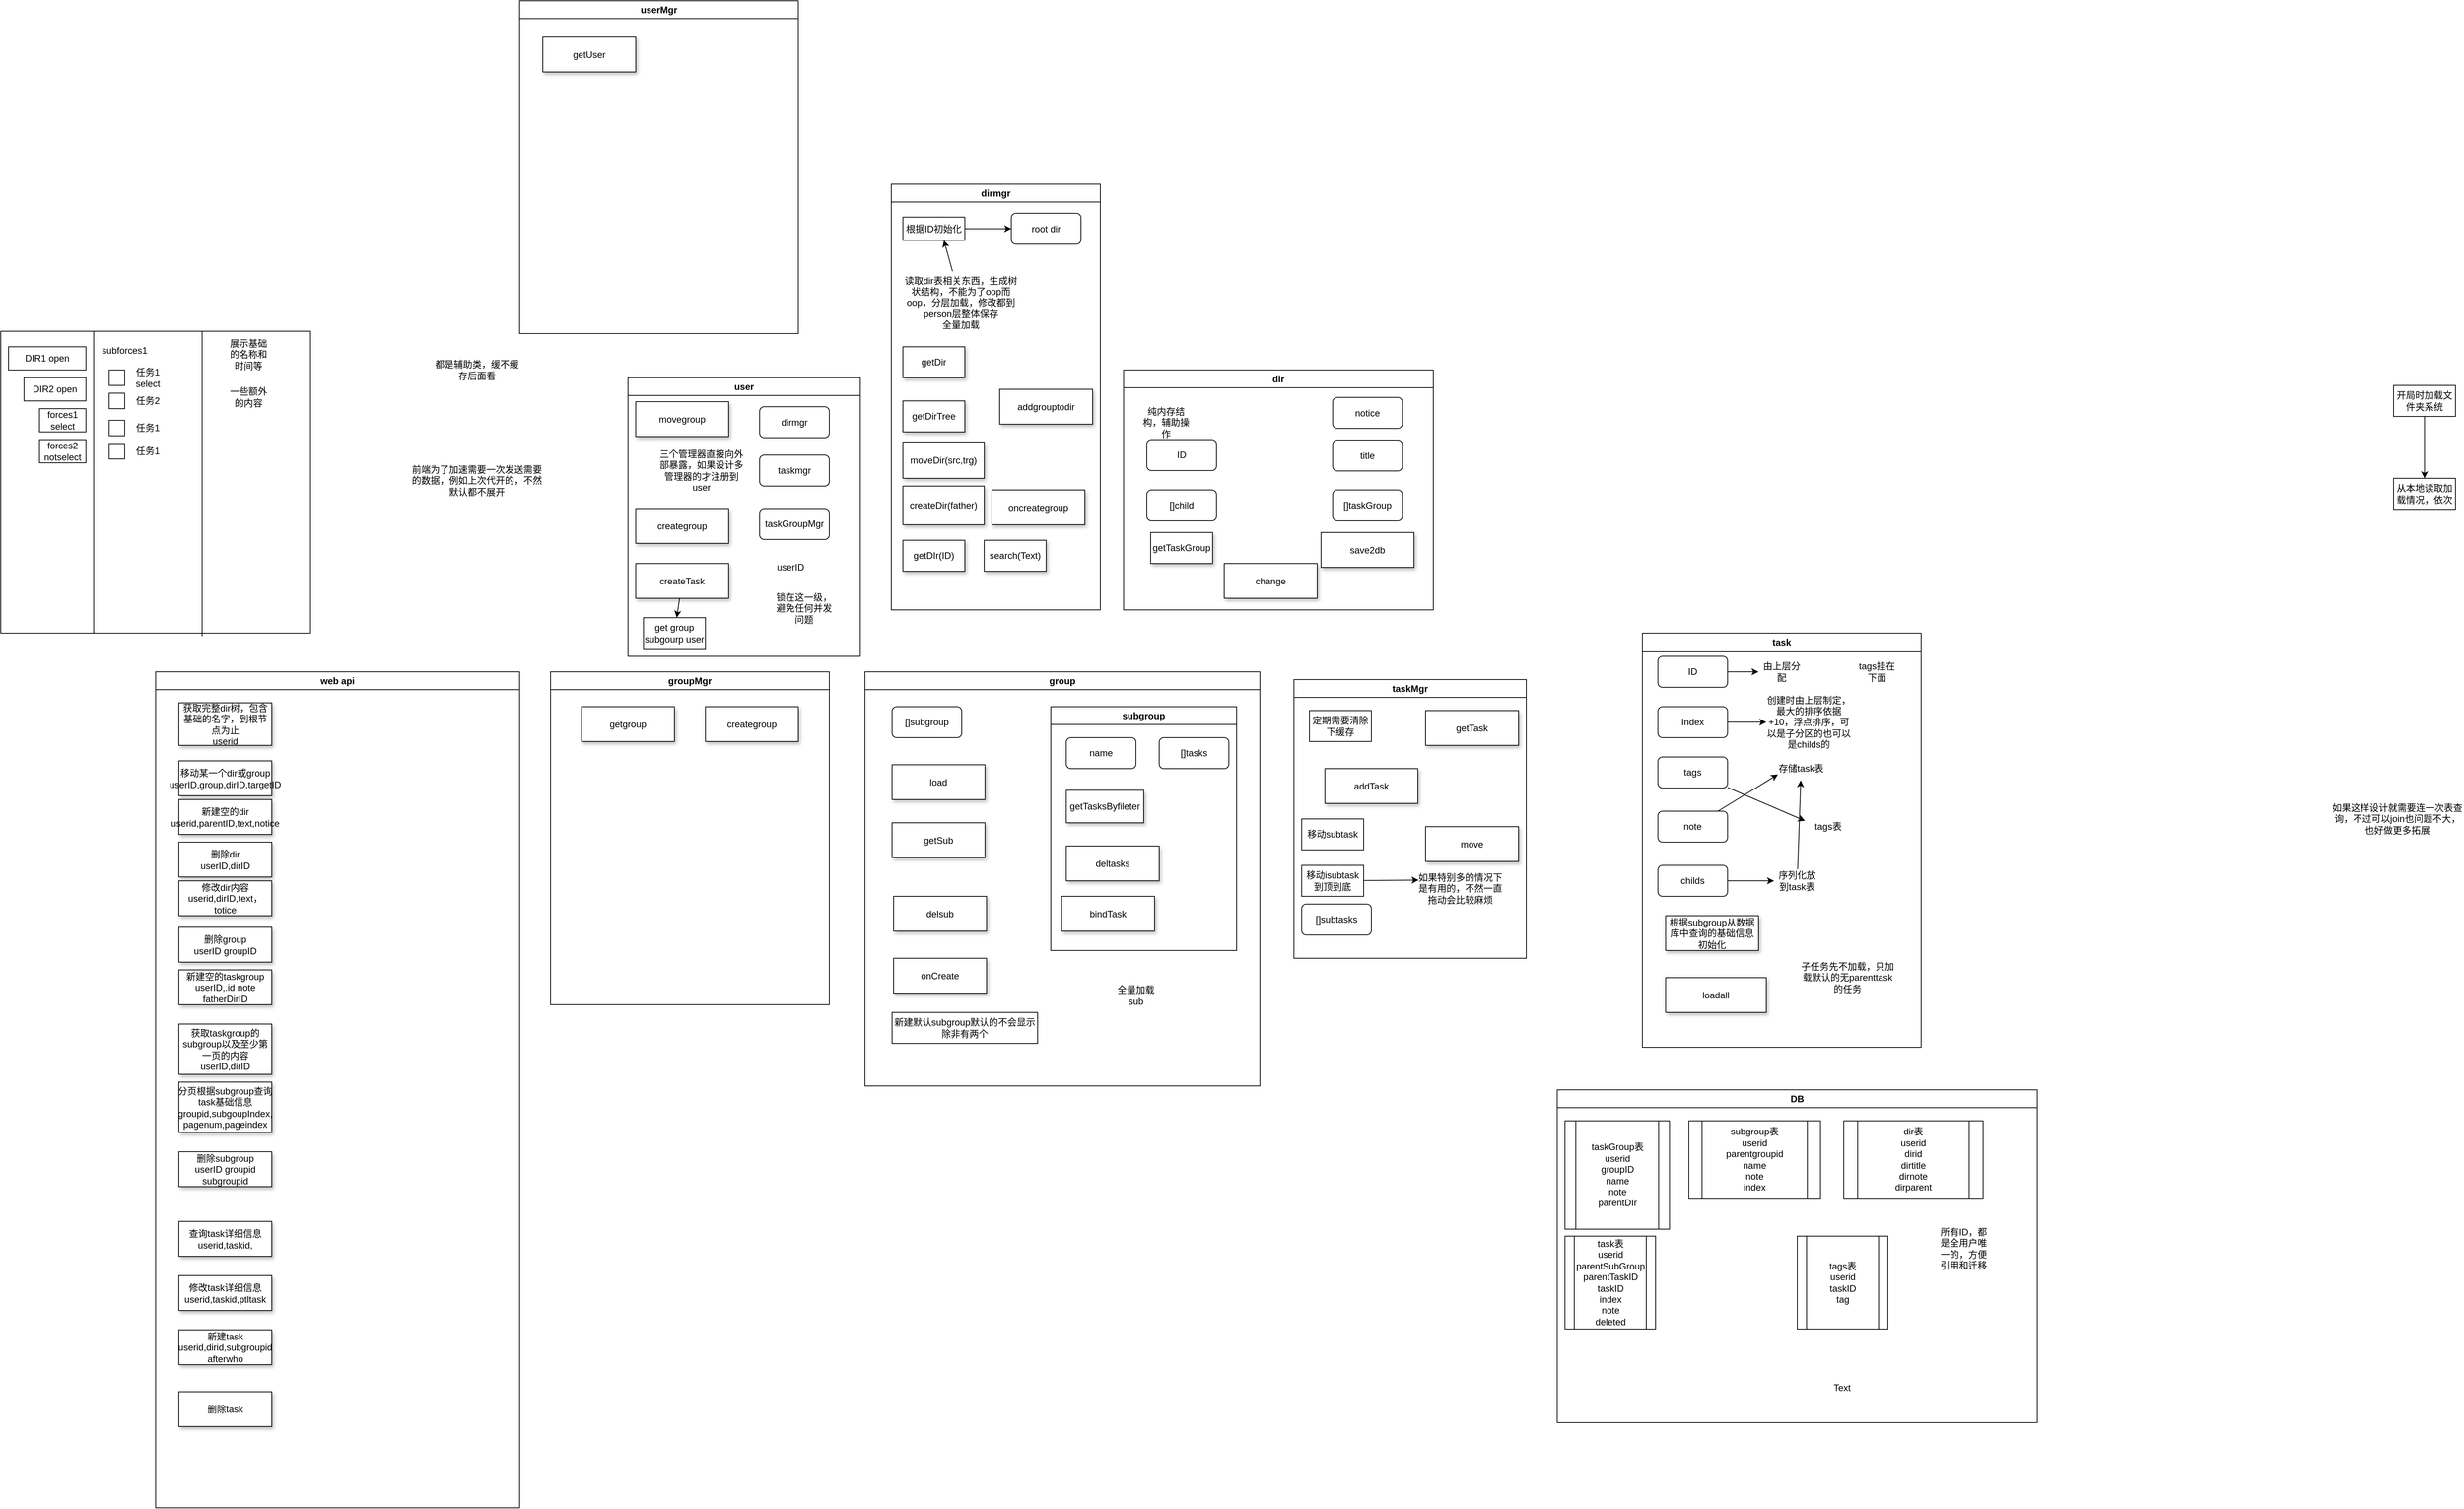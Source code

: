 <mxfile>
    <diagram id="U8_7rPyPP9F2TlcvUt8w" name="第 1 页">
        <mxGraphModel dx="4520" dy="1956" grid="1" gridSize="10" guides="1" tooltips="1" connect="1" arrows="1" fold="1" page="1" pageScale="1" pageWidth="827" pageHeight="1169" math="0" shadow="0">
            <root>
                <mxCell id="0"/>
                <mxCell id="1" parent="0"/>
                <mxCell id="12" value="" style="edgeStyle=none;html=1;" parent="1" source="10" target="11" edge="1">
                    <mxGeometry relative="1" as="geometry"/>
                </mxCell>
                <mxCell id="10" value="开局时加载文件夹系统" style="rounded=0;whiteSpace=wrap;html=1;" parent="1" vertex="1">
                    <mxGeometry x="-190.0" y="80" width="80" height="40" as="geometry"/>
                </mxCell>
                <mxCell id="11" value="从本地读取加载情况，依次" style="rounded=0;whiteSpace=wrap;html=1;" parent="1" vertex="1">
                    <mxGeometry x="-190.0" y="200" width="80" height="40" as="geometry"/>
                </mxCell>
                <mxCell id="13" value="" style="rounded=0;whiteSpace=wrap;html=1;" parent="1" vertex="1">
                    <mxGeometry x="-3280" y="10" width="400" height="390" as="geometry"/>
                </mxCell>
                <mxCell id="14" value="" style="endArrow=none;html=1;" parent="1" edge="1">
                    <mxGeometry width="50" height="50" relative="1" as="geometry">
                        <mxPoint x="-3160" y="400" as="sourcePoint"/>
                        <mxPoint x="-3160" y="10" as="targetPoint"/>
                    </mxGeometry>
                </mxCell>
                <mxCell id="15" value="DIR1 open" style="rounded=0;whiteSpace=wrap;html=1;" parent="1" vertex="1">
                    <mxGeometry x="-3270" y="30" width="100" height="30" as="geometry"/>
                </mxCell>
                <mxCell id="16" value="DIR2 open" style="rounded=0;whiteSpace=wrap;html=1;" parent="1" vertex="1">
                    <mxGeometry x="-3250" y="70" width="80" height="30" as="geometry"/>
                </mxCell>
                <mxCell id="17" value="forces1 select" style="rounded=0;whiteSpace=wrap;html=1;" parent="1" vertex="1">
                    <mxGeometry x="-3230" y="110" width="60" height="30" as="geometry"/>
                </mxCell>
                <mxCell id="18" value="forces2 notselect" style="rounded=0;whiteSpace=wrap;html=1;" parent="1" vertex="1">
                    <mxGeometry x="-3230" y="150" width="60" height="30" as="geometry"/>
                </mxCell>
                <mxCell id="19" value="subforces1" style="text;html=1;strokeColor=none;fillColor=none;align=center;verticalAlign=middle;whiteSpace=wrap;rounded=0;" parent="1" vertex="1">
                    <mxGeometry x="-3150" y="20" width="60" height="30" as="geometry"/>
                </mxCell>
                <mxCell id="22" value="" style="rounded=0;whiteSpace=wrap;html=1;" parent="1" vertex="1">
                    <mxGeometry x="-3140" y="60" width="20" height="20" as="geometry"/>
                </mxCell>
                <mxCell id="23" value="任务1 select" style="text;html=1;strokeColor=none;fillColor=none;align=center;verticalAlign=middle;whiteSpace=wrap;rounded=0;" parent="1" vertex="1">
                    <mxGeometry x="-3120" y="55" width="60" height="30" as="geometry"/>
                </mxCell>
                <mxCell id="32" value="" style="rounded=0;whiteSpace=wrap;html=1;" parent="1" vertex="1">
                    <mxGeometry x="-3140" y="90" width="20" height="20" as="geometry"/>
                </mxCell>
                <mxCell id="33" value="任务2" style="text;html=1;strokeColor=none;fillColor=none;align=center;verticalAlign=middle;whiteSpace=wrap;rounded=0;" parent="1" vertex="1">
                    <mxGeometry x="-3120" y="85" width="60" height="30" as="geometry"/>
                </mxCell>
                <mxCell id="34" value="" style="rounded=0;whiteSpace=wrap;html=1;" parent="1" vertex="1">
                    <mxGeometry x="-3140" y="125" width="20" height="20" as="geometry"/>
                </mxCell>
                <mxCell id="35" value="任务1" style="text;html=1;strokeColor=none;fillColor=none;align=center;verticalAlign=middle;whiteSpace=wrap;rounded=0;" parent="1" vertex="1">
                    <mxGeometry x="-3120" y="120" width="60" height="30" as="geometry"/>
                </mxCell>
                <mxCell id="36" value="" style="rounded=0;whiteSpace=wrap;html=1;" parent="1" vertex="1">
                    <mxGeometry x="-3140" y="155" width="20" height="20" as="geometry"/>
                </mxCell>
                <mxCell id="37" value="任务1" style="text;html=1;strokeColor=none;fillColor=none;align=center;verticalAlign=middle;whiteSpace=wrap;rounded=0;" parent="1" vertex="1">
                    <mxGeometry x="-3120" y="150" width="60" height="30" as="geometry"/>
                </mxCell>
                <mxCell id="38" value="" style="endArrow=none;html=1;exitX=0.65;exitY=1.01;exitDx=0;exitDy=0;exitPerimeter=0;" parent="1" source="13" edge="1">
                    <mxGeometry width="50" height="50" relative="1" as="geometry">
                        <mxPoint x="-3070" y="60" as="sourcePoint"/>
                        <mxPoint x="-3020" y="10" as="targetPoint"/>
                    </mxGeometry>
                </mxCell>
                <mxCell id="39" value="展示基础的名称和时间等" style="text;html=1;strokeColor=none;fillColor=none;align=center;verticalAlign=middle;whiteSpace=wrap;rounded=0;" parent="1" vertex="1">
                    <mxGeometry x="-2990" y="25" width="60" height="30" as="geometry"/>
                </mxCell>
                <mxCell id="40" value="一些额外的内容" style="text;html=1;strokeColor=none;fillColor=none;align=center;verticalAlign=middle;whiteSpace=wrap;rounded=0;" parent="1" vertex="1">
                    <mxGeometry x="-2990" y="80" width="60" height="30" as="geometry"/>
                </mxCell>
                <mxCell id="42" value="task" style="swimlane;whiteSpace=wrap;html=1;" parent="1" vertex="1">
                    <mxGeometry x="-1160" y="400" width="360" height="535" as="geometry"/>
                </mxCell>
                <mxCell id="54" value="" style="edgeStyle=none;html=1;" parent="42" source="43" target="53" edge="1">
                    <mxGeometry relative="1" as="geometry"/>
                </mxCell>
                <mxCell id="43" value="ID" style="rounded=1;whiteSpace=wrap;html=1;" parent="42" vertex="1">
                    <mxGeometry x="20" y="30" width="90" height="40" as="geometry"/>
                </mxCell>
                <mxCell id="59" value="" style="edgeStyle=none;html=1;" parent="42" source="44" target="58" edge="1">
                    <mxGeometry relative="1" as="geometry"/>
                </mxCell>
                <mxCell id="44" value="Index" style="rounded=1;whiteSpace=wrap;html=1;" parent="42" vertex="1">
                    <mxGeometry x="20" y="95" width="90" height="40" as="geometry"/>
                </mxCell>
                <mxCell id="63" style="edgeStyle=none;html=1;entryX=0;entryY=0.25;entryDx=0;entryDy=0;" parent="42" source="45" target="62" edge="1">
                    <mxGeometry relative="1" as="geometry"/>
                </mxCell>
                <mxCell id="45" value="tags" style="rounded=1;whiteSpace=wrap;html=1;" parent="42" vertex="1">
                    <mxGeometry x="20" y="160" width="90" height="40" as="geometry"/>
                </mxCell>
                <mxCell id="57" style="edgeStyle=none;html=1;entryX=0;entryY=0.75;entryDx=0;entryDy=0;" parent="42" source="46" target="55" edge="1">
                    <mxGeometry relative="1" as="geometry"/>
                </mxCell>
                <mxCell id="46" value="note" style="rounded=1;whiteSpace=wrap;html=1;" parent="42" vertex="1">
                    <mxGeometry x="20" y="230" width="90" height="40" as="geometry"/>
                </mxCell>
                <mxCell id="64" style="edgeStyle=none;html=1;entryX=0;entryY=0.5;entryDx=0;entryDy=0;" parent="42" source="47" target="65" edge="1">
                    <mxGeometry relative="1" as="geometry"/>
                </mxCell>
                <mxCell id="47" value="childs" style="rounded=1;whiteSpace=wrap;html=1;" parent="42" vertex="1">
                    <mxGeometry x="20" y="300" width="90" height="40" as="geometry"/>
                </mxCell>
                <mxCell id="53" value="由上层分配" style="text;html=1;strokeColor=none;fillColor=none;align=center;verticalAlign=middle;whiteSpace=wrap;rounded=0;" parent="42" vertex="1">
                    <mxGeometry x="150" y="35" width="60" height="30" as="geometry"/>
                </mxCell>
                <mxCell id="55" value="存储task表" style="text;html=1;strokeColor=none;fillColor=none;align=center;verticalAlign=middle;whiteSpace=wrap;rounded=0;" parent="42" vertex="1">
                    <mxGeometry x="175" y="160" width="60" height="30" as="geometry"/>
                </mxCell>
                <mxCell id="58" value="创建时由上层制定，最大的排序依据+10，浮点排序，可以是子分区的也可以是childs的" style="text;html=1;strokeColor=none;fillColor=none;align=center;verticalAlign=middle;whiteSpace=wrap;rounded=0;" parent="42" vertex="1">
                    <mxGeometry x="160" y="100" width="110" height="30" as="geometry"/>
                </mxCell>
                <mxCell id="62" value="tags表" style="text;html=1;strokeColor=none;fillColor=none;align=center;verticalAlign=middle;whiteSpace=wrap;rounded=0;" parent="42" vertex="1">
                    <mxGeometry x="210" y="235" width="60" height="30" as="geometry"/>
                </mxCell>
                <mxCell id="66" style="edgeStyle=none;html=1;" parent="42" source="65" target="55" edge="1">
                    <mxGeometry relative="1" as="geometry"/>
                </mxCell>
                <mxCell id="65" value="序列化放到task表" style="text;html=1;strokeColor=none;fillColor=none;align=center;verticalAlign=middle;whiteSpace=wrap;rounded=0;" parent="42" vertex="1">
                    <mxGeometry x="170" y="305" width="60" height="30" as="geometry"/>
                </mxCell>
                <mxCell id="105" value="loadall" style="rounded=0;whiteSpace=wrap;html=1;shadow=1;glass=0;" parent="42" vertex="1">
                    <mxGeometry x="30" y="445" width="130" height="45" as="geometry"/>
                </mxCell>
                <mxCell id="130" value="根据subgroup从数据库中查询的基础信息初始化" style="rounded=0;whiteSpace=wrap;html=1;shadow=1;glass=0;" parent="42" vertex="1">
                    <mxGeometry x="30" y="365" width="120" height="45" as="geometry"/>
                </mxCell>
                <mxCell id="151" value="子任务先不加载，只加载默认的无parenttask的任务" style="text;html=1;strokeColor=none;fillColor=none;align=center;verticalAlign=middle;whiteSpace=wrap;rounded=0;" parent="42" vertex="1">
                    <mxGeometry x="200" y="420" width="130" height="50" as="geometry"/>
                </mxCell>
                <mxCell id="198" value="tags挂在下面" style="text;html=1;strokeColor=none;fillColor=none;align=center;verticalAlign=middle;whiteSpace=wrap;rounded=0;" vertex="1" parent="42">
                    <mxGeometry x="273" y="35" width="60" height="30" as="geometry"/>
                </mxCell>
                <mxCell id="68" value="user" style="swimlane;whiteSpace=wrap;html=1;" parent="1" vertex="1">
                    <mxGeometry x="-2470" y="70" width="300" height="360" as="geometry"/>
                </mxCell>
                <mxCell id="90" value="dirmgr" style="rounded=1;whiteSpace=wrap;html=1;" parent="68" vertex="1">
                    <mxGeometry x="170" y="37.5" width="90" height="40" as="geometry"/>
                </mxCell>
                <mxCell id="135" value="taskmgr" style="rounded=1;whiteSpace=wrap;html=1;" parent="68" vertex="1">
                    <mxGeometry x="170" y="100" width="90" height="40" as="geometry"/>
                </mxCell>
                <mxCell id="137" value="taskGroupMgr" style="rounded=1;whiteSpace=wrap;html=1;" parent="68" vertex="1">
                    <mxGeometry x="170" y="169" width="90" height="40" as="geometry"/>
                </mxCell>
                <mxCell id="175" value="movegroup" style="rounded=0;whiteSpace=wrap;html=1;shadow=1;glass=0;" parent="68" vertex="1">
                    <mxGeometry x="10" y="31" width="120" height="45" as="geometry"/>
                </mxCell>
                <mxCell id="176" value="三个管理器直接向外部暴露，如果设计多管理器的才注册到user" style="text;html=1;strokeColor=none;fillColor=none;align=center;verticalAlign=middle;whiteSpace=wrap;rounded=0;" parent="68" vertex="1">
                    <mxGeometry x="40" y="105" width="110" height="30" as="geometry"/>
                </mxCell>
                <mxCell id="177" value="userID" style="text;html=1;strokeColor=none;fillColor=none;align=center;verticalAlign=middle;whiteSpace=wrap;rounded=0;" parent="68" vertex="1">
                    <mxGeometry x="180" y="230" width="60" height="30" as="geometry"/>
                </mxCell>
                <mxCell id="183" value="creategroup" style="rounded=0;whiteSpace=wrap;html=1;shadow=1;glass=0;" parent="68" vertex="1">
                    <mxGeometry x="10" y="169" width="120" height="45" as="geometry"/>
                </mxCell>
                <mxCell id="195" value="" style="edgeStyle=none;html=1;" parent="68" source="193" target="194" edge="1">
                    <mxGeometry relative="1" as="geometry"/>
                </mxCell>
                <mxCell id="193" value="createTask" style="rounded=0;whiteSpace=wrap;html=1;shadow=1;glass=0;" parent="68" vertex="1">
                    <mxGeometry x="10" y="240" width="120" height="45" as="geometry"/>
                </mxCell>
                <mxCell id="194" value="get group subgourp user" style="rounded=0;whiteSpace=wrap;html=1;" parent="68" vertex="1">
                    <mxGeometry x="20" y="310" width="80" height="40" as="geometry"/>
                </mxCell>
                <mxCell id="199" value="锁在这一级，避免任何并发问题" style="text;html=1;strokeColor=none;fillColor=none;align=center;verticalAlign=middle;whiteSpace=wrap;rounded=0;" vertex="1" parent="68">
                    <mxGeometry x="185" y="270" width="85" height="55" as="geometry"/>
                </mxCell>
                <mxCell id="77" value="dir" style="swimlane;whiteSpace=wrap;html=1;" parent="1" vertex="1">
                    <mxGeometry x="-1830" y="60" width="400" height="310" as="geometry"/>
                </mxCell>
                <mxCell id="84" value="纯内存结构，辅助操作" style="text;html=1;strokeColor=none;fillColor=none;align=center;verticalAlign=middle;whiteSpace=wrap;rounded=0;" parent="77" vertex="1">
                    <mxGeometry x="20" y="45" width="70" height="45" as="geometry"/>
                </mxCell>
                <mxCell id="87" value="[]taskGroup" style="rounded=1;whiteSpace=wrap;html=1;" parent="77" vertex="1">
                    <mxGeometry x="270" y="155" width="90" height="40" as="geometry"/>
                </mxCell>
                <mxCell id="88" value="[]child" style="rounded=1;whiteSpace=wrap;html=1;" parent="77" vertex="1">
                    <mxGeometry x="30" y="155" width="90" height="40" as="geometry"/>
                </mxCell>
                <mxCell id="97" value="ID" style="rounded=1;whiteSpace=wrap;html=1;" parent="77" vertex="1">
                    <mxGeometry x="30" y="90" width="90" height="40" as="geometry"/>
                </mxCell>
                <mxCell id="98" value="title" style="rounded=1;whiteSpace=wrap;html=1;" parent="77" vertex="1">
                    <mxGeometry x="270" y="90.5" width="90" height="40" as="geometry"/>
                </mxCell>
                <mxCell id="99" value="notice" style="rounded=1;whiteSpace=wrap;html=1;" parent="77" vertex="1">
                    <mxGeometry x="270" y="35.5" width="90" height="40" as="geometry"/>
                </mxCell>
                <mxCell id="101" value="getTaskGroup" style="rounded=0;whiteSpace=wrap;html=1;shadow=1;glass=0;" parent="77" vertex="1">
                    <mxGeometry x="35" y="210" width="80" height="40" as="geometry"/>
                </mxCell>
                <mxCell id="170" value="save2db" style="rounded=0;whiteSpace=wrap;html=1;shadow=1;glass=0;" parent="77" vertex="1">
                    <mxGeometry x="255" y="210" width="120" height="45" as="geometry"/>
                </mxCell>
                <mxCell id="171" value="change" style="rounded=0;whiteSpace=wrap;html=1;shadow=1;glass=0;" parent="77" vertex="1">
                    <mxGeometry x="130" y="250" width="120" height="45" as="geometry"/>
                </mxCell>
                <mxCell id="89" value="dirmgr" style="swimlane;whiteSpace=wrap;html=1;" parent="1" vertex="1">
                    <mxGeometry x="-2130" y="-180" width="270" height="550" as="geometry"/>
                </mxCell>
                <mxCell id="78" value="根据ID初始化" style="rounded=0;whiteSpace=wrap;html=1;" parent="89" vertex="1">
                    <mxGeometry x="15" y="42.5" width="80" height="30" as="geometry"/>
                </mxCell>
                <mxCell id="79" value="root dir" style="rounded=1;whiteSpace=wrap;html=1;" parent="89" vertex="1">
                    <mxGeometry x="155" y="37.5" width="90" height="40" as="geometry"/>
                </mxCell>
                <mxCell id="85" value="读取dir表相关东西，生成树状结构，不能为了oop而oop，分层加载，修改都到person层整体保存&lt;br&gt;全量加载&lt;br&gt;" style="text;html=1;strokeColor=none;fillColor=none;align=center;verticalAlign=middle;whiteSpace=wrap;rounded=0;" parent="89" vertex="1">
                    <mxGeometry x="15" y="112.5" width="150" height="80" as="geometry"/>
                </mxCell>
                <mxCell id="86" style="edgeStyle=none;html=1;entryX=0.663;entryY=1;entryDx=0;entryDy=0;entryPerimeter=0;" parent="89" source="85" target="78" edge="1">
                    <mxGeometry relative="1" as="geometry"/>
                </mxCell>
                <mxCell id="81" style="edgeStyle=none;html=1;entryX=0;entryY=0.5;entryDx=0;entryDy=0;" parent="89" source="78" target="79" edge="1">
                    <mxGeometry relative="1" as="geometry"/>
                </mxCell>
                <mxCell id="92" value="getDir" style="rounded=0;whiteSpace=wrap;html=1;shadow=1;glass=0;" parent="89" vertex="1">
                    <mxGeometry x="15" y="210" width="80" height="40" as="geometry"/>
                </mxCell>
                <mxCell id="93" value="getDirTree" style="rounded=0;whiteSpace=wrap;html=1;shadow=1;glass=0;" parent="89" vertex="1">
                    <mxGeometry x="15" y="280" width="80" height="40" as="geometry"/>
                </mxCell>
                <mxCell id="94" value="moveDir(src,trg)" style="rounded=0;whiteSpace=wrap;html=1;shadow=1;glass=0;" parent="89" vertex="1">
                    <mxGeometry x="15" y="333" width="105" height="47" as="geometry"/>
                </mxCell>
                <mxCell id="95" value="createDir(father)" style="rounded=0;whiteSpace=wrap;html=1;shadow=1;glass=0;" parent="89" vertex="1">
                    <mxGeometry x="15" y="390" width="105" height="50" as="geometry"/>
                </mxCell>
                <mxCell id="96" value="getDIr(ID)" style="rounded=0;whiteSpace=wrap;html=1;shadow=1;glass=0;" parent="89" vertex="1">
                    <mxGeometry x="15" y="460" width="80" height="40" as="geometry"/>
                </mxCell>
                <mxCell id="100" value="search(Text)" style="rounded=0;whiteSpace=wrap;html=1;shadow=1;glass=0;" parent="89" vertex="1">
                    <mxGeometry x="120" y="460" width="80" height="40" as="geometry"/>
                </mxCell>
                <mxCell id="182" value="oncreategroup" style="rounded=0;whiteSpace=wrap;html=1;shadow=1;glass=0;" parent="89" vertex="1">
                    <mxGeometry x="130" y="395" width="120" height="45" as="geometry"/>
                </mxCell>
                <mxCell id="184" value="addgrouptodir" style="rounded=0;whiteSpace=wrap;html=1;shadow=1;glass=0;" parent="89" vertex="1">
                    <mxGeometry x="140" y="265" width="120" height="45" as="geometry"/>
                </mxCell>
                <mxCell id="102" value="group" style="swimlane;whiteSpace=wrap;html=1;" parent="1" vertex="1">
                    <mxGeometry x="-2164" y="450" width="510" height="535" as="geometry"/>
                </mxCell>
                <mxCell id="106" value="[]subgroup" style="rounded=1;whiteSpace=wrap;html=1;" parent="102" vertex="1">
                    <mxGeometry x="35" y="45" width="90" height="40" as="geometry"/>
                </mxCell>
                <mxCell id="108" value="subgroup" style="swimlane;whiteSpace=wrap;html=1;" parent="102" vertex="1">
                    <mxGeometry x="240" y="45" width="240" height="315" as="geometry"/>
                </mxCell>
                <mxCell id="113" value="name" style="rounded=1;whiteSpace=wrap;html=1;" parent="108" vertex="1">
                    <mxGeometry x="20" y="40" width="90" height="40" as="geometry"/>
                </mxCell>
                <mxCell id="118" value="[]tasks" style="rounded=1;whiteSpace=wrap;html=1;" parent="108" vertex="1">
                    <mxGeometry x="140" y="40" width="90" height="40" as="geometry"/>
                </mxCell>
                <mxCell id="119" value="getTasksByfileter" style="rounded=0;whiteSpace=wrap;html=1;shadow=1;glass=0;" parent="108" vertex="1">
                    <mxGeometry x="20" y="108" width="100" height="42" as="geometry"/>
                </mxCell>
                <mxCell id="187" value="deltasks" style="rounded=0;whiteSpace=wrap;html=1;shadow=1;glass=0;" parent="108" vertex="1">
                    <mxGeometry x="20" y="180" width="120" height="45" as="geometry"/>
                </mxCell>
                <mxCell id="190" value="bindTask" style="rounded=0;whiteSpace=wrap;html=1;shadow=1;glass=0;" parent="108" vertex="1">
                    <mxGeometry x="14" y="245" width="120" height="45" as="geometry"/>
                </mxCell>
                <mxCell id="114" value="load" style="rounded=0;whiteSpace=wrap;html=1;shadow=1;glass=0;" parent="102" vertex="1">
                    <mxGeometry x="35" y="120" width="120" height="45" as="geometry"/>
                </mxCell>
                <mxCell id="115" value="getSub" style="rounded=0;whiteSpace=wrap;html=1;shadow=1;glass=0;" parent="102" vertex="1">
                    <mxGeometry x="35" y="195" width="120" height="45" as="geometry"/>
                </mxCell>
                <mxCell id="185" value="delsub" style="rounded=0;whiteSpace=wrap;html=1;shadow=1;glass=0;" parent="102" vertex="1">
                    <mxGeometry x="37" y="290" width="120" height="45" as="geometry"/>
                </mxCell>
                <mxCell id="191" value="onCreate" style="rounded=0;whiteSpace=wrap;html=1;shadow=1;glass=0;" parent="102" vertex="1">
                    <mxGeometry x="37" y="370" width="120" height="45" as="geometry"/>
                </mxCell>
                <mxCell id="192" value="新建默认subgroup默认的不会显示除非有两个" style="rounded=0;whiteSpace=wrap;html=1;" parent="102" vertex="1">
                    <mxGeometry x="35" y="440" width="188" height="40" as="geometry"/>
                </mxCell>
                <mxCell id="200" value="全量加载sub" style="text;html=1;strokeColor=none;fillColor=none;align=center;verticalAlign=middle;whiteSpace=wrap;rounded=0;" vertex="1" parent="102">
                    <mxGeometry x="320" y="403" width="60" height="30" as="geometry"/>
                </mxCell>
                <mxCell id="116" value="前端为了加速需要一次发送需要的数据，例如上次代开的，不然默认都不展开" style="text;html=1;strokeColor=none;fillColor=none;align=center;verticalAlign=middle;whiteSpace=wrap;rounded=0;" parent="1" vertex="1">
                    <mxGeometry x="-2750" y="165" width="170" height="75" as="geometry"/>
                </mxCell>
                <mxCell id="120" value="web api" style="swimlane;whiteSpace=wrap;html=1;" parent="1" vertex="1">
                    <mxGeometry x="-3080" y="450" width="470" height="1080" as="geometry"/>
                </mxCell>
                <mxCell id="121" value="获取完整dir树，包含&lt;br&gt;基础的名字，到根节点为止&lt;br&gt;userid" style="rounded=0;whiteSpace=wrap;html=1;shadow=1;glass=0;" parent="120" vertex="1">
                    <mxGeometry x="30" y="40" width="120" height="55" as="geometry"/>
                </mxCell>
                <mxCell id="122" value="获取taskgroup的subgroup以及至少第一页的内容&lt;br&gt;userID,dirID" style="rounded=0;whiteSpace=wrap;html=1;shadow=1;glass=0;" parent="120" vertex="1">
                    <mxGeometry x="30" y="455" width="120" height="65" as="geometry"/>
                </mxCell>
                <mxCell id="123" value="分页根据subgroup查询task基础信息&lt;br&gt;groupid,subgoupIndex,&lt;br&gt;pagenum,pageindex" style="rounded=0;whiteSpace=wrap;html=1;shadow=1;glass=0;" parent="120" vertex="1">
                    <mxGeometry x="30" y="530" width="120" height="65" as="geometry"/>
                </mxCell>
                <mxCell id="124" value="查询task详细信息&lt;br&gt;userid,taskid," style="rounded=0;whiteSpace=wrap;html=1;shadow=1;glass=0;" parent="120" vertex="1">
                    <mxGeometry x="30" y="710" width="120" height="45" as="geometry"/>
                </mxCell>
                <mxCell id="125" value="修改task详细信息&lt;br&gt;userid,taskid,ptltask" style="rounded=0;whiteSpace=wrap;html=1;shadow=1;glass=0;" parent="120" vertex="1">
                    <mxGeometry x="30" y="780" width="120" height="45" as="geometry"/>
                </mxCell>
                <mxCell id="126" value="移动某一个dir或group&lt;br&gt;userID,group,dirID,targetID" style="rounded=0;whiteSpace=wrap;html=1;shadow=1;glass=0;" parent="120" vertex="1">
                    <mxGeometry x="30" y="115" width="120" height="45" as="geometry"/>
                </mxCell>
                <mxCell id="127" value="新建空的dir&lt;br&gt;userid,parentID,text,notice" style="rounded=0;whiteSpace=wrap;html=1;shadow=1;glass=0;" parent="120" vertex="1">
                    <mxGeometry x="30" y="165" width="120" height="45" as="geometry"/>
                </mxCell>
                <mxCell id="128" value="新建空的taskgroup&lt;br&gt;userID,.id note fatherDirID" style="rounded=0;whiteSpace=wrap;html=1;shadow=1;glass=0;" parent="120" vertex="1">
                    <mxGeometry x="30" y="385" width="120" height="45" as="geometry"/>
                </mxCell>
                <mxCell id="132" value="新建task&lt;br&gt;userid,dirid,subgroupid&lt;br&gt;afterwho" style="rounded=0;whiteSpace=wrap;html=1;shadow=1;glass=0;" parent="120" vertex="1">
                    <mxGeometry x="30" y="850" width="120" height="45" as="geometry"/>
                </mxCell>
                <mxCell id="133" value="修改dir内容&lt;br&gt;userid,dirID,text，totice" style="rounded=0;whiteSpace=wrap;html=1;shadow=1;glass=0;" parent="120" vertex="1">
                    <mxGeometry x="30" y="270" width="120" height="45" as="geometry"/>
                </mxCell>
                <mxCell id="161" value="删除dir&lt;br&gt;userID,dirID" style="rounded=0;whiteSpace=wrap;html=1;shadow=1;glass=0;" parent="120" vertex="1">
                    <mxGeometry x="30" y="220" width="120" height="45" as="geometry"/>
                </mxCell>
                <mxCell id="164" value="删除subgroup&lt;br&gt;userID groupid subgroupid" style="rounded=0;whiteSpace=wrap;html=1;shadow=1;glass=0;" parent="120" vertex="1">
                    <mxGeometry x="30" y="620" width="120" height="45" as="geometry"/>
                </mxCell>
                <mxCell id="165" value="删除task" style="rounded=0;whiteSpace=wrap;html=1;shadow=1;glass=0;" parent="120" vertex="1">
                    <mxGeometry x="30" y="930" width="120" height="45" as="geometry"/>
                </mxCell>
                <mxCell id="166" value="删除group&lt;br&gt;userID groupID" style="rounded=0;whiteSpace=wrap;html=1;shadow=1;glass=0;" parent="120" vertex="1">
                    <mxGeometry x="30" y="330" width="120" height="45" as="geometry"/>
                </mxCell>
                <mxCell id="143" value="taskMgr" style="swimlane;whiteSpace=wrap;html=1;" parent="1" vertex="1">
                    <mxGeometry x="-1610" y="460" width="300" height="360" as="geometry"/>
                </mxCell>
                <mxCell id="156" value="getTask" style="rounded=0;whiteSpace=wrap;html=1;shadow=1;glass=0;" parent="143" vertex="1">
                    <mxGeometry x="170" y="40" width="120" height="45" as="geometry"/>
                </mxCell>
                <mxCell id="157" value="定期需要清除下缓存" style="rounded=0;whiteSpace=wrap;html=1;" parent="143" vertex="1">
                    <mxGeometry x="20" y="40" width="80" height="40" as="geometry"/>
                </mxCell>
                <mxCell id="158" value="addTask" style="rounded=0;whiteSpace=wrap;html=1;shadow=1;glass=0;" parent="143" vertex="1">
                    <mxGeometry x="40" y="115" width="120" height="45" as="geometry"/>
                </mxCell>
                <mxCell id="160" value="move" style="rounded=0;whiteSpace=wrap;html=1;shadow=1;glass=0;" parent="143" vertex="1">
                    <mxGeometry x="170" y="190" width="120" height="45" as="geometry"/>
                </mxCell>
                <mxCell id="69" value="移动subtask" style="rounded=0;whiteSpace=wrap;html=1;" parent="143" vertex="1">
                    <mxGeometry x="10" y="180" width="80" height="40" as="geometry"/>
                </mxCell>
                <mxCell id="70" value="移动isubtask到顶到底" style="rounded=0;whiteSpace=wrap;html=1;" parent="143" vertex="1">
                    <mxGeometry x="10" y="240" width="80" height="40" as="geometry"/>
                </mxCell>
                <mxCell id="73" value="如果特别多的情况下是有用的，不然一直拖动会比较麻烦" style="text;html=1;strokeColor=none;fillColor=none;align=center;verticalAlign=middle;whiteSpace=wrap;rounded=0;" parent="143" vertex="1">
                    <mxGeometry x="160" y="230" width="110" height="80" as="geometry"/>
                </mxCell>
                <mxCell id="72" style="edgeStyle=none;html=1;entryX=0.009;entryY=0.363;entryDx=0;entryDy=0;entryPerimeter=0;" parent="143" source="70" target="73" edge="1">
                    <mxGeometry relative="1" as="geometry">
                        <mxPoint x="140" y="260" as="targetPoint"/>
                    </mxGeometry>
                </mxCell>
                <mxCell id="159" value="[]subtasks" style="rounded=1;whiteSpace=wrap;html=1;" parent="143" vertex="1">
                    <mxGeometry x="10" y="290" width="90" height="40" as="geometry"/>
                </mxCell>
                <mxCell id="153" value="如果这样设计就需要连一次表查询，不过可以join也问题不大，也好做更多拓展" style="text;html=1;strokeColor=none;fillColor=none;align=center;verticalAlign=middle;whiteSpace=wrap;rounded=0;" parent="1" vertex="1">
                    <mxGeometry x="-270" y="580" width="170" height="120" as="geometry"/>
                </mxCell>
                <mxCell id="167" value="DB" style="swimlane;whiteSpace=wrap;html=1;" parent="1" vertex="1">
                    <mxGeometry x="-1270" y="990" width="620" height="430" as="geometry"/>
                </mxCell>
                <mxCell id="155" value="subgroup表&lt;br&gt;userid&lt;br&gt;parentgroupid&lt;br&gt;name&lt;br&gt;note&lt;br&gt;index" style="shape=process;whiteSpace=wrap;html=1;backgroundOutline=1;" parent="167" vertex="1">
                    <mxGeometry x="170" y="40" width="170" height="100" as="geometry"/>
                </mxCell>
                <mxCell id="139" value="taskGroup表&lt;br&gt;userid&lt;br&gt;groupID&lt;br&gt;name&lt;br&gt;note&lt;br&gt;parentDIr" style="shape=process;whiteSpace=wrap;html=1;backgroundOutline=1;" parent="167" vertex="1">
                    <mxGeometry x="10" y="40" width="135" height="140" as="geometry"/>
                </mxCell>
                <mxCell id="149" value="task表&lt;br&gt;userid&lt;br&gt;parentSubGroup&lt;br&gt;parentTaskID&lt;br&gt;taskID&lt;br&gt;index&lt;br&gt;note&lt;br&gt;deleted" style="shape=process;whiteSpace=wrap;html=1;backgroundOutline=1;" parent="167" vertex="1">
                    <mxGeometry x="10" y="189" width="117" height="120" as="geometry"/>
                </mxCell>
                <mxCell id="150" value="tags表&lt;br&gt;userid&lt;br&gt;taskID&lt;br&gt;tag" style="shape=process;whiteSpace=wrap;html=1;backgroundOutline=1;" parent="167" vertex="1">
                    <mxGeometry x="310" y="189" width="117" height="120" as="geometry"/>
                </mxCell>
                <mxCell id="169" value="dir表&lt;br&gt;userid&lt;br&gt;dirid&lt;br&gt;dirtitle&lt;br&gt;dirnote&lt;br&gt;dirparent" style="shape=process;whiteSpace=wrap;html=1;backgroundOutline=1;" parent="167" vertex="1">
                    <mxGeometry x="370" y="40" width="180" height="100" as="geometry"/>
                </mxCell>
                <mxCell id="196" value="所有ID，都是全用户唯一的，方便引用和迁移" style="text;html=1;strokeColor=none;fillColor=none;align=center;verticalAlign=middle;whiteSpace=wrap;rounded=0;" parent="167" vertex="1">
                    <mxGeometry x="490" y="170" width="70" height="70" as="geometry"/>
                </mxCell>
                <mxCell id="197" value="Text" style="text;html=1;strokeColor=none;fillColor=none;align=center;verticalAlign=middle;whiteSpace=wrap;rounded=0;" parent="167" vertex="1">
                    <mxGeometry x="338" y="370" width="60" height="30" as="geometry"/>
                </mxCell>
                <mxCell id="168" value="都是辅助类，缓不缓存后面看" style="text;html=1;strokeColor=none;fillColor=none;align=center;verticalAlign=middle;whiteSpace=wrap;rounded=0;" parent="1" vertex="1">
                    <mxGeometry x="-2720" y="40" width="110" height="40" as="geometry"/>
                </mxCell>
                <mxCell id="173" value="groupMgr" style="swimlane;whiteSpace=wrap;html=1;" parent="1" vertex="1">
                    <mxGeometry x="-2570" y="450" width="360" height="430" as="geometry"/>
                </mxCell>
                <mxCell id="174" value="getgroup" style="rounded=0;whiteSpace=wrap;html=1;shadow=1;glass=0;" parent="173" vertex="1">
                    <mxGeometry x="40" y="45" width="120" height="45" as="geometry"/>
                </mxCell>
                <mxCell id="181" value="creategroup" style="rounded=0;whiteSpace=wrap;html=1;shadow=1;glass=0;" parent="173" vertex="1">
                    <mxGeometry x="200" y="45" width="120" height="45" as="geometry"/>
                </mxCell>
                <mxCell id="179" value="userMgr" style="swimlane;whiteSpace=wrap;html=1;" parent="1" vertex="1">
                    <mxGeometry x="-2610" y="-417" width="360" height="430" as="geometry"/>
                </mxCell>
                <mxCell id="180" value="getUser" style="rounded=0;whiteSpace=wrap;html=1;shadow=1;glass=0;" parent="179" vertex="1">
                    <mxGeometry x="30" y="47" width="120" height="45" as="geometry"/>
                </mxCell>
            </root>
        </mxGraphModel>
    </diagram>
</mxfile>